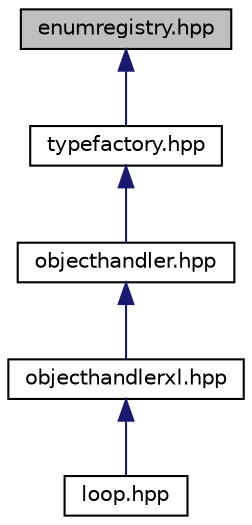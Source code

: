 digraph "enumregistry.hpp"
{
  edge [fontname="Helvetica",fontsize="10",labelfontname="Helvetica",labelfontsize="10"];
  node [fontname="Helvetica",fontsize="10",shape=record];
  Node14 [label="enumregistry.hpp",height=0.2,width=0.4,color="black", fillcolor="grey75", style="filled", fontcolor="black"];
  Node14 -> Node15 [dir="back",color="midnightblue",fontsize="10",style="solid",fontname="Helvetica"];
  Node15 [label="typefactory.hpp",height=0.2,width=0.4,color="black", fillcolor="white", style="filled",URL="$typefactory_8hpp.html",tooltip="Class RegistryManager - Manage access to an Enumeration Registry. "];
  Node15 -> Node16 [dir="back",color="midnightblue",fontsize="10",style="solid",fontname="Helvetica"];
  Node16 [label="objecthandler.hpp",height=0.2,width=0.4,color="black", fillcolor="white", style="filled",URL="$objecthandler_8hpp_source.html"];
  Node16 -> Node17 [dir="back",color="midnightblue",fontsize="10",style="solid",fontname="Helvetica"];
  Node17 [label="objecthandlerxl.hpp",height=0.2,width=0.4,color="black", fillcolor="white", style="filled",URL="$objecthandlerxl_8hpp.html",tooltip="#includes for all functionality in ObjectHandler "];
  Node17 -> Node18 [dir="back",color="midnightblue",fontsize="10",style="solid",fontname="Helvetica"];
  Node18 [label="loop.hpp",height=0.2,width=0.4,color="black", fillcolor="white", style="filled",URL="$loop_8hpp.html",tooltip="Support for Excel functions which loop on an input value. "];
}
